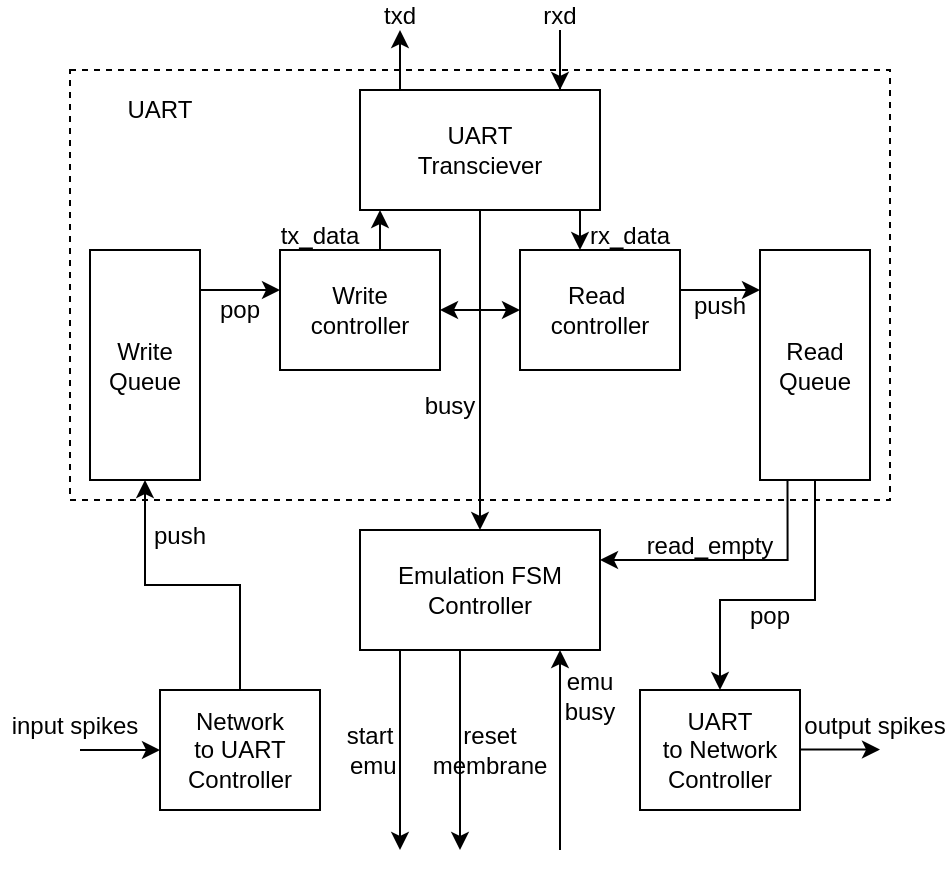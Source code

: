 <mxfile version="26.1.1">
  <diagram name="Page-1" id="N-66JhWDivGD9RfXSekK">
    <mxGraphModel dx="819" dy="453" grid="1" gridSize="5" guides="1" tooltips="1" connect="1" arrows="1" fold="1" page="1" pageScale="1" pageWidth="850" pageHeight="1100" math="0" shadow="0">
      <root>
        <mxCell id="0" />
        <mxCell id="1" parent="0" />
        <mxCell id="RRzIoH8kN4mmtfsmMlXw-22" style="edgeStyle=orthogonalEdgeStyle;rounded=0;orthogonalLoop=1;jettySize=auto;html=1;exitX=0.5;exitY=1;exitDx=0;exitDy=0;entryX=0.5;entryY=0;entryDx=0;entryDy=0;" edge="1" parent="1" source="RRzIoH8kN4mmtfsmMlXw-1" target="RRzIoH8kN4mmtfsmMlXw-19">
          <mxGeometry relative="1" as="geometry" />
        </mxCell>
        <mxCell id="RRzIoH8kN4mmtfsmMlXw-23" style="edgeStyle=orthogonalEdgeStyle;rounded=0;orthogonalLoop=1;jettySize=auto;html=1;exitX=0.5;exitY=1;exitDx=0;exitDy=0;entryX=1;entryY=0.5;entryDx=0;entryDy=0;" edge="1" parent="1" source="RRzIoH8kN4mmtfsmMlXw-1" target="RRzIoH8kN4mmtfsmMlXw-3">
          <mxGeometry relative="1" as="geometry" />
        </mxCell>
        <mxCell id="RRzIoH8kN4mmtfsmMlXw-24" style="edgeStyle=orthogonalEdgeStyle;rounded=0;orthogonalLoop=1;jettySize=auto;html=1;exitX=0.5;exitY=1;exitDx=0;exitDy=0;entryX=0;entryY=0.5;entryDx=0;entryDy=0;" edge="1" parent="1" source="RRzIoH8kN4mmtfsmMlXw-1" target="RRzIoH8kN4mmtfsmMlXw-2">
          <mxGeometry relative="1" as="geometry" />
        </mxCell>
        <mxCell id="RRzIoH8kN4mmtfsmMlXw-1" value="&lt;div&gt;UART&lt;/div&gt;&lt;div&gt;Transciever&lt;/div&gt;" style="rounded=0;whiteSpace=wrap;html=1;" vertex="1" parent="1">
          <mxGeometry x="340" y="260" width="120" height="60" as="geometry" />
        </mxCell>
        <mxCell id="RRzIoH8kN4mmtfsmMlXw-2" value="&lt;div&gt;Read&amp;nbsp;&lt;/div&gt;&lt;div&gt;controller&lt;/div&gt;" style="rounded=0;whiteSpace=wrap;html=1;" vertex="1" parent="1">
          <mxGeometry x="420" y="340" width="80" height="60" as="geometry" />
        </mxCell>
        <mxCell id="RRzIoH8kN4mmtfsmMlXw-3" value="&lt;div&gt;Write&lt;/div&gt;&lt;div&gt;controller&lt;/div&gt;" style="rounded=0;whiteSpace=wrap;html=1;" vertex="1" parent="1">
          <mxGeometry x="300" y="340" width="80" height="60" as="geometry" />
        </mxCell>
        <mxCell id="RRzIoH8kN4mmtfsmMlXw-20" style="edgeStyle=orthogonalEdgeStyle;rounded=0;orthogonalLoop=1;jettySize=auto;html=1;exitX=0.25;exitY=1;exitDx=0;exitDy=0;entryX=1;entryY=0.25;entryDx=0;entryDy=0;" edge="1" parent="1" source="RRzIoH8kN4mmtfsmMlXw-4" target="RRzIoH8kN4mmtfsmMlXw-19">
          <mxGeometry relative="1" as="geometry" />
        </mxCell>
        <mxCell id="RRzIoH8kN4mmtfsmMlXw-33" style="edgeStyle=orthogonalEdgeStyle;rounded=0;orthogonalLoop=1;jettySize=auto;html=1;exitX=0.5;exitY=1;exitDx=0;exitDy=0;entryX=0.5;entryY=0;entryDx=0;entryDy=0;" edge="1" parent="1" source="RRzIoH8kN4mmtfsmMlXw-4" target="RRzIoH8kN4mmtfsmMlXw-32">
          <mxGeometry relative="1" as="geometry">
            <Array as="points">
              <mxPoint x="568" y="515" />
              <mxPoint x="520" y="515" />
            </Array>
          </mxGeometry>
        </mxCell>
        <mxCell id="RRzIoH8kN4mmtfsmMlXw-4" value="&lt;div&gt;Read&lt;/div&gt;&lt;div&gt;Queue&lt;/div&gt;" style="rounded=0;whiteSpace=wrap;html=1;" vertex="1" parent="1">
          <mxGeometry x="540" y="340" width="55" height="115" as="geometry" />
        </mxCell>
        <mxCell id="RRzIoH8kN4mmtfsmMlXw-6" value="Write&lt;div&gt;Queue&lt;/div&gt;" style="rounded=0;whiteSpace=wrap;html=1;" vertex="1" parent="1">
          <mxGeometry x="205" y="340" width="55" height="115" as="geometry" />
        </mxCell>
        <mxCell id="RRzIoH8kN4mmtfsmMlXw-8" value="" style="endArrow=classic;html=1;rounded=0;" edge="1" parent="1">
          <mxGeometry width="50" height="50" relative="1" as="geometry">
            <mxPoint x="260" y="360" as="sourcePoint" />
            <mxPoint x="300" y="360" as="targetPoint" />
          </mxGeometry>
        </mxCell>
        <mxCell id="RRzIoH8kN4mmtfsmMlXw-9" value="pop" style="text;html=1;align=center;verticalAlign=middle;whiteSpace=wrap;rounded=0;" vertex="1" parent="1">
          <mxGeometry x="265" y="362.5" width="30" height="15" as="geometry" />
        </mxCell>
        <mxCell id="RRzIoH8kN4mmtfsmMlXw-10" value="" style="endArrow=classic;html=1;rounded=0;" edge="1" parent="1">
          <mxGeometry width="50" height="50" relative="1" as="geometry">
            <mxPoint x="500" y="360" as="sourcePoint" />
            <mxPoint x="540" y="360" as="targetPoint" />
          </mxGeometry>
        </mxCell>
        <mxCell id="RRzIoH8kN4mmtfsmMlXw-12" value="push" style="text;html=1;align=center;verticalAlign=middle;whiteSpace=wrap;rounded=0;" vertex="1" parent="1">
          <mxGeometry x="505" y="360" width="30" height="15" as="geometry" />
        </mxCell>
        <mxCell id="RRzIoH8kN4mmtfsmMlXw-14" value="UART" style="text;html=1;align=center;verticalAlign=middle;whiteSpace=wrap;rounded=0;" vertex="1" parent="1">
          <mxGeometry x="210" y="255" width="60" height="30" as="geometry" />
        </mxCell>
        <mxCell id="RRzIoH8kN4mmtfsmMlXw-15" value="" style="endArrow=classic;html=1;rounded=0;" edge="1" parent="1">
          <mxGeometry width="50" height="50" relative="1" as="geometry">
            <mxPoint x="350" y="340" as="sourcePoint" />
            <mxPoint x="350" y="320" as="targetPoint" />
          </mxGeometry>
        </mxCell>
        <mxCell id="RRzIoH8kN4mmtfsmMlXw-16" value="tx_data" style="text;html=1;align=center;verticalAlign=middle;whiteSpace=wrap;rounded=0;" vertex="1" parent="1">
          <mxGeometry x="305" y="325" width="30" height="15" as="geometry" />
        </mxCell>
        <mxCell id="RRzIoH8kN4mmtfsmMlXw-17" value="" style="endArrow=classic;html=1;rounded=0;" edge="1" parent="1">
          <mxGeometry width="50" height="50" relative="1" as="geometry">
            <mxPoint x="450" y="320" as="sourcePoint" />
            <mxPoint x="450" y="340" as="targetPoint" />
          </mxGeometry>
        </mxCell>
        <mxCell id="RRzIoH8kN4mmtfsmMlXw-18" value="rx_data" style="text;html=1;align=center;verticalAlign=middle;whiteSpace=wrap;rounded=0;" vertex="1" parent="1">
          <mxGeometry x="460" y="325" width="30" height="15" as="geometry" />
        </mxCell>
        <mxCell id="RRzIoH8kN4mmtfsmMlXw-19" value="Emulation FSM Controller" style="rounded=0;whiteSpace=wrap;html=1;" vertex="1" parent="1">
          <mxGeometry x="340" y="480" width="120" height="60" as="geometry" />
        </mxCell>
        <mxCell id="RRzIoH8kN4mmtfsmMlXw-21" value="read_empty" style="text;html=1;align=center;verticalAlign=middle;whiteSpace=wrap;rounded=0;" vertex="1" parent="1">
          <mxGeometry x="500" y="480" width="30" height="15" as="geometry" />
        </mxCell>
        <mxCell id="RRzIoH8kN4mmtfsmMlXw-25" value="busy" style="text;html=1;align=center;verticalAlign=middle;whiteSpace=wrap;rounded=0;" vertex="1" parent="1">
          <mxGeometry x="370" y="410" width="30" height="15" as="geometry" />
        </mxCell>
        <mxCell id="RRzIoH8kN4mmtfsmMlXw-27" style="edgeStyle=orthogonalEdgeStyle;rounded=0;orthogonalLoop=1;jettySize=auto;html=1;exitX=0.5;exitY=0;exitDx=0;exitDy=0;entryX=0.5;entryY=1;entryDx=0;entryDy=0;" edge="1" parent="1" source="RRzIoH8kN4mmtfsmMlXw-26" target="RRzIoH8kN4mmtfsmMlXw-6">
          <mxGeometry relative="1" as="geometry" />
        </mxCell>
        <mxCell id="RRzIoH8kN4mmtfsmMlXw-26" value="&lt;div&gt;Network&lt;/div&gt;&lt;div&gt;to UART&lt;/div&gt;&lt;div&gt;Controller&lt;/div&gt;" style="rounded=0;whiteSpace=wrap;html=1;" vertex="1" parent="1">
          <mxGeometry x="240" y="560" width="80" height="60" as="geometry" />
        </mxCell>
        <mxCell id="RRzIoH8kN4mmtfsmMlXw-28" value="push" style="text;html=1;align=center;verticalAlign=middle;whiteSpace=wrap;rounded=0;" vertex="1" parent="1">
          <mxGeometry x="235" y="475" width="30" height="15" as="geometry" />
        </mxCell>
        <mxCell id="RRzIoH8kN4mmtfsmMlXw-29" value="" style="endArrow=classic;html=1;rounded=0;" edge="1" parent="1">
          <mxGeometry width="50" height="50" relative="1" as="geometry">
            <mxPoint x="200" y="590" as="sourcePoint" />
            <mxPoint x="240" y="590" as="targetPoint" />
          </mxGeometry>
        </mxCell>
        <mxCell id="RRzIoH8kN4mmtfsmMlXw-30" value="input spikes" style="text;html=1;align=center;verticalAlign=middle;whiteSpace=wrap;rounded=0;" vertex="1" parent="1">
          <mxGeometry x="160" y="570" width="75" height="15" as="geometry" />
        </mxCell>
        <mxCell id="RRzIoH8kN4mmtfsmMlXw-32" value="&lt;div&gt;UART&lt;/div&gt;&lt;div&gt;to Network&lt;/div&gt;&lt;div&gt;Controller&lt;/div&gt;" style="rounded=0;whiteSpace=wrap;html=1;" vertex="1" parent="1">
          <mxGeometry x="480" y="560" width="80" height="60" as="geometry" />
        </mxCell>
        <mxCell id="RRzIoH8kN4mmtfsmMlXw-34" value="pop" style="text;html=1;align=center;verticalAlign=middle;whiteSpace=wrap;rounded=0;" vertex="1" parent="1">
          <mxGeometry x="530" y="515" width="30" height="15" as="geometry" />
        </mxCell>
        <mxCell id="RRzIoH8kN4mmtfsmMlXw-37" value="" style="endArrow=classic;html=1;rounded=0;" edge="1" parent="1">
          <mxGeometry width="50" height="50" relative="1" as="geometry">
            <mxPoint x="560" y="589.8" as="sourcePoint" />
            <mxPoint x="600" y="589.8" as="targetPoint" />
          </mxGeometry>
        </mxCell>
        <mxCell id="RRzIoH8kN4mmtfsmMlXw-38" value="output spikes" style="text;html=1;align=center;verticalAlign=middle;whiteSpace=wrap;rounded=0;" vertex="1" parent="1">
          <mxGeometry x="560" y="570" width="75" height="15" as="geometry" />
        </mxCell>
        <mxCell id="RRzIoH8kN4mmtfsmMlXw-39" value="" style="endArrow=classic;html=1;rounded=0;exitX=0.25;exitY=1;exitDx=0;exitDy=0;" edge="1" parent="1">
          <mxGeometry width="50" height="50" relative="1" as="geometry">
            <mxPoint x="360" y="540" as="sourcePoint" />
            <mxPoint x="360" y="640" as="targetPoint" />
          </mxGeometry>
        </mxCell>
        <mxCell id="RRzIoH8kN4mmtfsmMlXw-40" value="&lt;div&gt;start&lt;/div&gt;&lt;div&gt;&amp;nbsp;emu&lt;/div&gt;" style="text;html=1;align=center;verticalAlign=middle;whiteSpace=wrap;rounded=0;" vertex="1" parent="1">
          <mxGeometry x="330" y="582.5" width="30" height="15" as="geometry" />
        </mxCell>
        <mxCell id="RRzIoH8kN4mmtfsmMlXw-43" value="" style="endArrow=classic;html=1;rounded=0;exitX=0.25;exitY=1;exitDx=0;exitDy=0;" edge="1" parent="1">
          <mxGeometry width="50" height="50" relative="1" as="geometry">
            <mxPoint x="390" y="540" as="sourcePoint" />
            <mxPoint x="390" y="640" as="targetPoint" />
          </mxGeometry>
        </mxCell>
        <mxCell id="RRzIoH8kN4mmtfsmMlXw-44" value="&lt;div&gt;reset&lt;/div&gt;&lt;div&gt;membrane&lt;/div&gt;" style="text;html=1;align=center;verticalAlign=middle;whiteSpace=wrap;rounded=0;" vertex="1" parent="1">
          <mxGeometry x="390" y="582.5" width="30" height="15" as="geometry" />
        </mxCell>
        <mxCell id="RRzIoH8kN4mmtfsmMlXw-46" value="" style="endArrow=classic;html=1;rounded=0;exitX=0.25;exitY=1;exitDx=0;exitDy=0;" edge="1" parent="1">
          <mxGeometry width="50" height="50" relative="1" as="geometry">
            <mxPoint x="440" y="640" as="sourcePoint" />
            <mxPoint x="440" y="540" as="targetPoint" />
          </mxGeometry>
        </mxCell>
        <mxCell id="RRzIoH8kN4mmtfsmMlXw-47" value="&lt;div&gt;emu&lt;/div&gt;&lt;div&gt;busy&lt;/div&gt;" style="text;html=1;align=center;verticalAlign=middle;whiteSpace=wrap;rounded=0;" vertex="1" parent="1">
          <mxGeometry x="440" y="555" width="30" height="15" as="geometry" />
        </mxCell>
        <mxCell id="RRzIoH8kN4mmtfsmMlXw-48" value="" style="rounded=0;whiteSpace=wrap;html=1;fillColor=none;dashed=1;" vertex="1" parent="1">
          <mxGeometry x="195" y="250" width="410" height="215" as="geometry" />
        </mxCell>
        <mxCell id="RRzIoH8kN4mmtfsmMlXw-49" value="" style="endArrow=classic;html=1;rounded=0;" edge="1" parent="1">
          <mxGeometry width="50" height="50" relative="1" as="geometry">
            <mxPoint x="360" y="260" as="sourcePoint" />
            <mxPoint x="360" y="230" as="targetPoint" />
          </mxGeometry>
        </mxCell>
        <mxCell id="RRzIoH8kN4mmtfsmMlXw-50" value="" style="endArrow=classic;html=1;rounded=0;" edge="1" parent="1">
          <mxGeometry width="50" height="50" relative="1" as="geometry">
            <mxPoint x="440" y="260" as="sourcePoint" />
            <mxPoint x="440" y="260" as="targetPoint" />
            <Array as="points">
              <mxPoint x="440" y="230" />
            </Array>
          </mxGeometry>
        </mxCell>
        <mxCell id="RRzIoH8kN4mmtfsmMlXw-51" value="txd" style="text;html=1;align=center;verticalAlign=middle;whiteSpace=wrap;rounded=0;" vertex="1" parent="1">
          <mxGeometry x="345" y="215" width="30" height="15" as="geometry" />
        </mxCell>
        <mxCell id="RRzIoH8kN4mmtfsmMlXw-52" value="rxd" style="text;html=1;align=center;verticalAlign=middle;whiteSpace=wrap;rounded=0;" vertex="1" parent="1">
          <mxGeometry x="425" y="215" width="30" height="15" as="geometry" />
        </mxCell>
      </root>
    </mxGraphModel>
  </diagram>
</mxfile>
